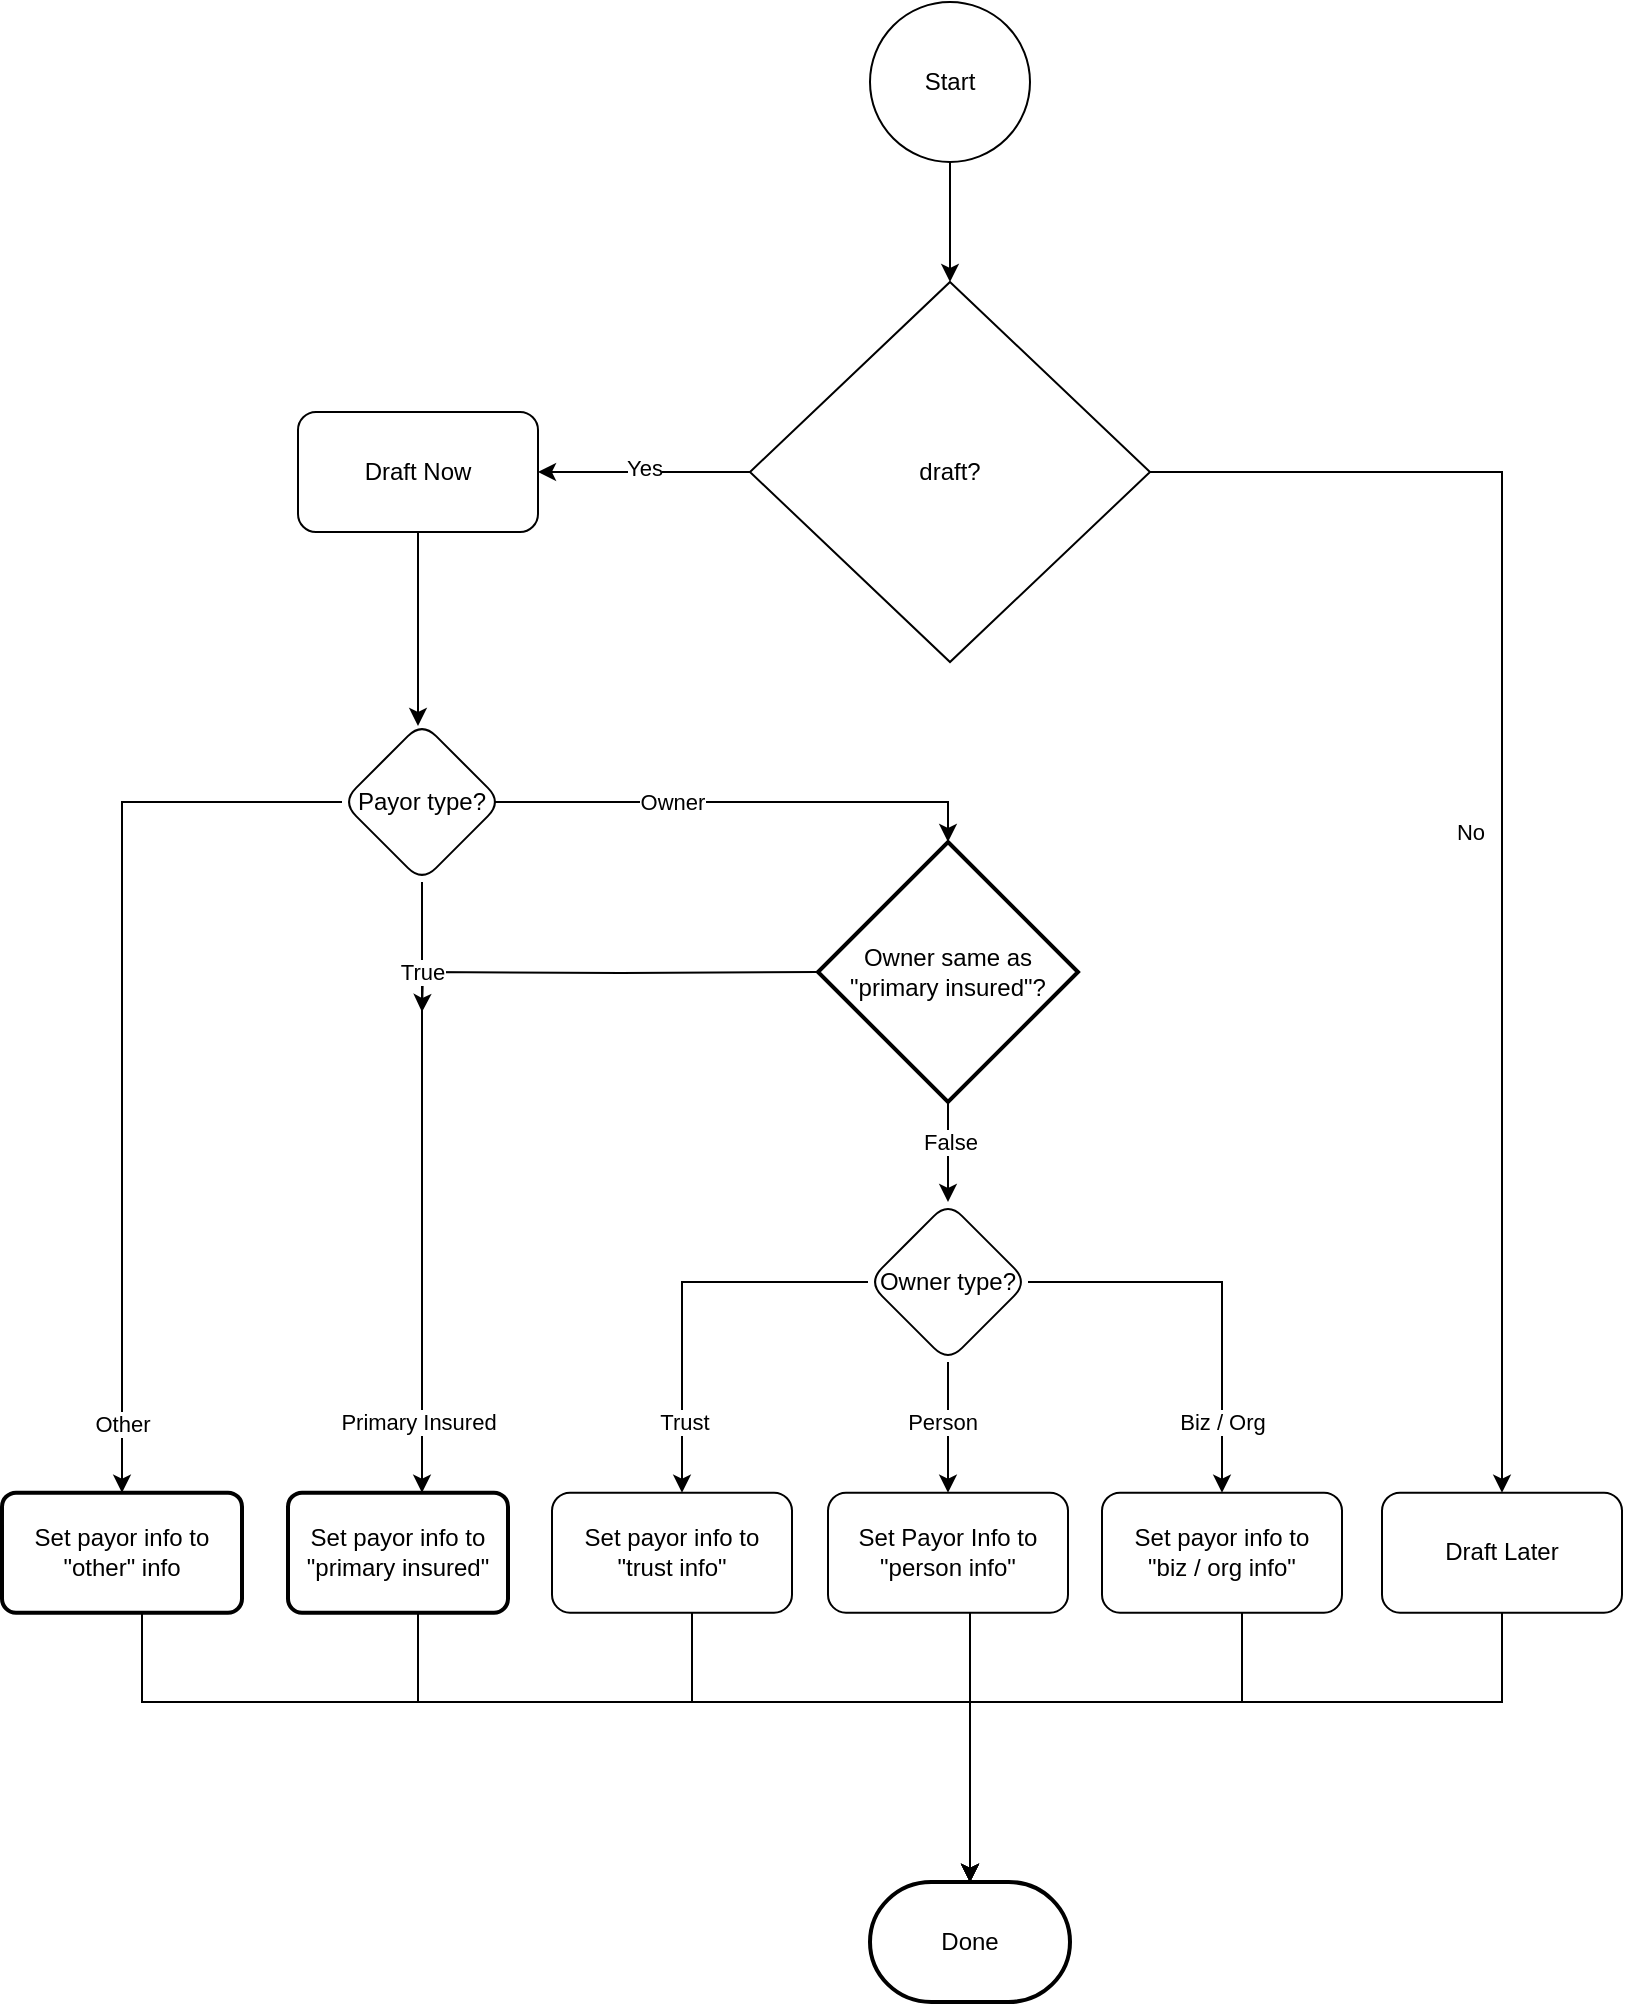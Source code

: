 <mxGraphModel dx="2776" dy="3189" grid="1" gridSize="10" guides="1" tooltips="1" connect="1" arrows="1" fold="1" page="1" pageScale="1" pageWidth="827" pageHeight="1169" math="0" shadow="0"><root><mxCell id="WIyWlLk6GJQsqaUBKTNV-0"/><mxCell id="WIyWlLk6GJQsqaUBKTNV-1" parent="WIyWlLk6GJQsqaUBKTNV-0"/><mxCell id="TmT5XR9BnhYOcDT9IY_v-2" value="" style="edgeStyle=orthogonalEdgeStyle;rounded=0;orthogonalLoop=1;jettySize=auto;html=1;" parent="WIyWlLk6GJQsqaUBKTNV-1" source="TmT5XR9BnhYOcDT9IY_v-0" target="TmT5XR9BnhYOcDT9IY_v-1" edge="1"><mxGeometry relative="1" as="geometry"><Array as="points"><mxPoint x="-530" y="-1285"/><mxPoint x="-530" y="-1285"/></Array></mxGeometry></mxCell><mxCell id="TmT5XR9BnhYOcDT9IY_v-69" value="Yes&lt;div&gt;&lt;br&gt;&lt;/div&gt;" style="edgeLabel;html=1;align=center;verticalAlign=middle;resizable=0;points=[];" parent="TmT5XR9BnhYOcDT9IY_v-2" vertex="1" connectable="0"><mxGeometry x="0.084" y="5" relative="1" as="geometry"><mxPoint x="4" as="offset"/></mxGeometry></mxCell><mxCell id="TmT5XR9BnhYOcDT9IY_v-4" value="" style="edgeStyle=orthogonalEdgeStyle;rounded=0;orthogonalLoop=1;jettySize=auto;html=1;" parent="WIyWlLk6GJQsqaUBKTNV-1" source="TmT5XR9BnhYOcDT9IY_v-0" target="TmT5XR9BnhYOcDT9IY_v-3" edge="1"><mxGeometry relative="1" as="geometry"/></mxCell><mxCell id="TmT5XR9BnhYOcDT9IY_v-70" value="No" style="edgeLabel;html=1;align=center;verticalAlign=middle;resizable=0;points=[];" parent="TmT5XR9BnhYOcDT9IY_v-4" vertex="1" connectable="0"><mxGeometry x="0.054" y="-6" relative="1" as="geometry"><mxPoint x="-10" y="-6" as="offset"/></mxGeometry></mxCell><mxCell id="TmT5XR9BnhYOcDT9IY_v-0" value="draft?" style="rhombus;whiteSpace=wrap;html=1;" parent="WIyWlLk6GJQsqaUBKTNV-1" vertex="1"><mxGeometry x="-486" y="-1380" width="200" height="190" as="geometry"/></mxCell><mxCell id="TmT5XR9BnhYOcDT9IY_v-12" value="" style="edgeStyle=orthogonalEdgeStyle;rounded=0;orthogonalLoop=1;jettySize=auto;html=1;" parent="WIyWlLk6GJQsqaUBKTNV-1" source="TmT5XR9BnhYOcDT9IY_v-1" target="TmT5XR9BnhYOcDT9IY_v-11" edge="1"><mxGeometry relative="1" as="geometry"><Array as="points"><mxPoint x="-650" y="-1140"/></Array></mxGeometry></mxCell><mxCell id="TmT5XR9BnhYOcDT9IY_v-1" value="Draft Now" style="rounded=1;whiteSpace=wrap;html=1;" parent="WIyWlLk6GJQsqaUBKTNV-1" vertex="1"><mxGeometry x="-712" y="-1315" width="120" height="60" as="geometry"/></mxCell><mxCell id="TmT5XR9BnhYOcDT9IY_v-54" style="edgeStyle=orthogonalEdgeStyle;rounded=0;orthogonalLoop=1;jettySize=auto;html=1;entryX=0.5;entryY=0;entryDx=0;entryDy=0;entryPerimeter=0;" parent="WIyWlLk6GJQsqaUBKTNV-1" source="TmT5XR9BnhYOcDT9IY_v-3" target="TmT5XR9BnhYOcDT9IY_v-40" edge="1"><mxGeometry relative="1" as="geometry"><mxPoint x="-376" y="-480" as="targetPoint"/><Array as="points"><mxPoint x="-110" y="-670"/><mxPoint x="-376" y="-670"/><mxPoint x="-376" y="-610"/></Array></mxGeometry></mxCell><mxCell id="TmT5XR9BnhYOcDT9IY_v-3" value="Draft Later" style="rounded=1;whiteSpace=wrap;html=1;" parent="WIyWlLk6GJQsqaUBKTNV-1" vertex="1"><mxGeometry x="-170" y="-774.66" width="120" height="60" as="geometry"/></mxCell><mxCell id="TmT5XR9BnhYOcDT9IY_v-17" value="" style="edgeStyle=orthogonalEdgeStyle;rounded=0;orthogonalLoop=1;jettySize=auto;html=1;" parent="WIyWlLk6GJQsqaUBKTNV-1" source="TmT5XR9BnhYOcDT9IY_v-11" target="TmT5XR9BnhYOcDT9IY_v-23" edge="1"><mxGeometry relative="1" as="geometry"><mxPoint x="-650" y="-980" as="targetPoint"/><Array as="points"><mxPoint x="-650" y="-950"/><mxPoint x="-650" y="-950"/></Array></mxGeometry></mxCell><mxCell id="TmT5XR9BnhYOcDT9IY_v-18" value="Primary Insured" style="edgeLabel;html=1;align=center;verticalAlign=middle;resizable=0;points=[];" parent="TmT5XR9BnhYOcDT9IY_v-17" vertex="1" connectable="0"><mxGeometry x="-0.375" y="-1" relative="1" as="geometry"><mxPoint x="-1" y="174" as="offset"/></mxGeometry></mxCell><mxCell id="TmT5XR9BnhYOcDT9IY_v-20" value="" style="edgeStyle=orthogonalEdgeStyle;rounded=0;orthogonalLoop=1;jettySize=auto;html=1;" parent="WIyWlLk6GJQsqaUBKTNV-1" source="TmT5XR9BnhYOcDT9IY_v-11" target="TmT5XR9BnhYOcDT9IY_v-24" edge="1"><mxGeometry relative="1" as="geometry"><mxPoint x="-780.0" y="-1120" as="targetPoint"/></mxGeometry></mxCell><mxCell id="TmT5XR9BnhYOcDT9IY_v-21" value="Other" style="edgeLabel;html=1;align=center;verticalAlign=middle;resizable=0;points=[];" parent="TmT5XR9BnhYOcDT9IY_v-20" vertex="1" connectable="0"><mxGeometry x="-0.05" relative="1" as="geometry"><mxPoint y="204" as="offset"/></mxGeometry></mxCell><mxCell id="TmT5XR9BnhYOcDT9IY_v-27" value="" style="edgeStyle=orthogonalEdgeStyle;rounded=0;orthogonalLoop=1;jettySize=auto;html=1;entryX=0.5;entryY=0;entryDx=0;entryDy=0;entryPerimeter=0;" parent="WIyWlLk6GJQsqaUBKTNV-1" target="TmT5XR9BnhYOcDT9IY_v-63" edge="1"><mxGeometry relative="1" as="geometry"><mxPoint x="-644.077" y="-1120.003" as="sourcePoint"/><mxPoint x="-420.003" y="-1090.003" as="targetPoint"/><Array as="points"><mxPoint x="-387" y="-1120"/></Array></mxGeometry></mxCell><mxCell id="TmT5XR9BnhYOcDT9IY_v-28" value="Owner" style="edgeLabel;html=1;align=center;verticalAlign=middle;resizable=0;points=[];" parent="TmT5XR9BnhYOcDT9IY_v-27" vertex="1" connectable="0"><mxGeometry x="-0.279" relative="1" as="geometry"><mxPoint x="19" as="offset"/></mxGeometry></mxCell><mxCell id="TmT5XR9BnhYOcDT9IY_v-11" value="Payor type?" style="rhombus;whiteSpace=wrap;html=1;rounded=1;" parent="WIyWlLk6GJQsqaUBKTNV-1" vertex="1"><mxGeometry x="-690" y="-1160" width="80" height="80" as="geometry"/></mxCell><mxCell id="TmT5XR9BnhYOcDT9IY_v-23" value="Set payor info to &quot;primary insured&quot;" style="rounded=1;whiteSpace=wrap;html=1;absoluteArcSize=1;arcSize=14;strokeWidth=2;" parent="WIyWlLk6GJQsqaUBKTNV-1" vertex="1"><mxGeometry x="-717" y="-774.66" width="110" height="60" as="geometry"/></mxCell><mxCell id="TmT5XR9BnhYOcDT9IY_v-55" style="edgeStyle=orthogonalEdgeStyle;rounded=0;orthogonalLoop=1;jettySize=auto;html=1;" parent="WIyWlLk6GJQsqaUBKTNV-1" source="TmT5XR9BnhYOcDT9IY_v-24" target="TmT5XR9BnhYOcDT9IY_v-40" edge="1"><mxGeometry relative="1" as="geometry"><Array as="points"><mxPoint x="-790" y="-670"/><mxPoint x="-376" y="-670"/></Array></mxGeometry></mxCell><mxCell id="TmT5XR9BnhYOcDT9IY_v-24" value="Set payor info to &quot;other&quot; info" style="rounded=1;whiteSpace=wrap;html=1;absoluteArcSize=1;arcSize=14;strokeWidth=2;" parent="WIyWlLk6GJQsqaUBKTNV-1" vertex="1"><mxGeometry x="-860" y="-774.66" width="120" height="60" as="geometry"/></mxCell><mxCell id="TmT5XR9BnhYOcDT9IY_v-30" value="" style="edgeStyle=orthogonalEdgeStyle;rounded=0;orthogonalLoop=1;jettySize=auto;html=1;" parent="WIyWlLk6GJQsqaUBKTNV-1" source="TmT5XR9BnhYOcDT9IY_v-26" target="TmT5XR9BnhYOcDT9IY_v-29" edge="1"><mxGeometry relative="1" as="geometry"><Array as="points"><mxPoint x="-386" y="-840"/></Array></mxGeometry></mxCell><mxCell id="TmT5XR9BnhYOcDT9IY_v-31" value="Person" style="edgeLabel;html=1;align=center;verticalAlign=middle;resizable=0;points=[];" parent="TmT5XR9BnhYOcDT9IY_v-30" vertex="1" connectable="0"><mxGeometry x="-0.085" y="-3" relative="1" as="geometry"><mxPoint as="offset"/></mxGeometry></mxCell><mxCell id="TmT5XR9BnhYOcDT9IY_v-33" value="" style="edgeStyle=orthogonalEdgeStyle;rounded=0;orthogonalLoop=1;jettySize=auto;html=1;" parent="WIyWlLk6GJQsqaUBKTNV-1" source="TmT5XR9BnhYOcDT9IY_v-26" target="TmT5XR9BnhYOcDT9IY_v-32" edge="1"><mxGeometry relative="1" as="geometry"/></mxCell><mxCell id="TmT5XR9BnhYOcDT9IY_v-34" value="Biz / Org" style="edgeLabel;html=1;align=center;verticalAlign=middle;resizable=0;points=[];" parent="TmT5XR9BnhYOcDT9IY_v-33" vertex="1" connectable="0"><mxGeometry x="-0.144" relative="1" as="geometry"><mxPoint x="10" y="70" as="offset"/></mxGeometry></mxCell><mxCell id="TmT5XR9BnhYOcDT9IY_v-36" value="" style="edgeStyle=orthogonalEdgeStyle;rounded=0;orthogonalLoop=1;jettySize=auto;html=1;" parent="WIyWlLk6GJQsqaUBKTNV-1" source="TmT5XR9BnhYOcDT9IY_v-26" target="TmT5XR9BnhYOcDT9IY_v-35" edge="1"><mxGeometry relative="1" as="geometry"><Array as="points"><mxPoint x="-520" y="-880"/></Array></mxGeometry></mxCell><mxCell id="TmT5XR9BnhYOcDT9IY_v-37" value="Trust" style="edgeLabel;html=1;align=center;verticalAlign=middle;resizable=0;points=[];" parent="TmT5XR9BnhYOcDT9IY_v-36" vertex="1" connectable="0"><mxGeometry x="-0.156" y="1" relative="1" as="geometry"><mxPoint x="-9" y="69" as="offset"/></mxGeometry></mxCell><mxCell id="TmT5XR9BnhYOcDT9IY_v-26" value="Owner type?" style="rhombus;whiteSpace=wrap;html=1;rounded=1;" parent="WIyWlLk6GJQsqaUBKTNV-1" vertex="1"><mxGeometry x="-427" y="-920" width="80" height="80" as="geometry"/></mxCell><mxCell id="TmT5XR9BnhYOcDT9IY_v-29" value="Set Payor Info to &quot;person info&quot;" style="whiteSpace=wrap;html=1;rounded=1;" parent="WIyWlLk6GJQsqaUBKTNV-1" vertex="1"><mxGeometry x="-447" y="-774.66" width="120" height="60" as="geometry"/></mxCell><mxCell id="TmT5XR9BnhYOcDT9IY_v-32" value="Set payor info to &lt;br&gt;&quot;biz / org info&quot;" style="whiteSpace=wrap;html=1;rounded=1;" parent="WIyWlLk6GJQsqaUBKTNV-1" vertex="1"><mxGeometry x="-310" y="-774.66" width="120" height="60" as="geometry"/></mxCell><mxCell id="TmT5XR9BnhYOcDT9IY_v-35" value="Set payor info to &quot;trust info&quot;" style="whiteSpace=wrap;html=1;rounded=1;" parent="WIyWlLk6GJQsqaUBKTNV-1" vertex="1"><mxGeometry x="-585" y="-774.66" width="120" height="60" as="geometry"/></mxCell><mxCell id="TmT5XR9BnhYOcDT9IY_v-40" value="Done" style="strokeWidth=2;html=1;shape=mxgraph.flowchart.terminator;whiteSpace=wrap;" parent="WIyWlLk6GJQsqaUBKTNV-1" vertex="1"><mxGeometry x="-426" y="-580" width="100" height="60" as="geometry"/></mxCell><mxCell id="TmT5XR9BnhYOcDT9IY_v-60" value="" style="edgeStyle=orthogonalEdgeStyle;rounded=0;orthogonalLoop=1;jettySize=auto;html=1;" parent="WIyWlLk6GJQsqaUBKTNV-1" source="TmT5XR9BnhYOcDT9IY_v-42" target="TmT5XR9BnhYOcDT9IY_v-0" edge="1"><mxGeometry relative="1" as="geometry"/></mxCell><mxCell id="TmT5XR9BnhYOcDT9IY_v-42" value="Start" style="ellipse;whiteSpace=wrap;html=1;" parent="WIyWlLk6GJQsqaUBKTNV-1" vertex="1"><mxGeometry x="-426" y="-1520" width="80" height="80" as="geometry"/></mxCell><mxCell id="TmT5XR9BnhYOcDT9IY_v-56" style="edgeStyle=orthogonalEdgeStyle;rounded=0;orthogonalLoop=1;jettySize=auto;html=1;entryX=0.5;entryY=0;entryDx=0;entryDy=0;entryPerimeter=0;" parent="WIyWlLk6GJQsqaUBKTNV-1" source="TmT5XR9BnhYOcDT9IY_v-23" target="TmT5XR9BnhYOcDT9IY_v-40" edge="1"><mxGeometry relative="1" as="geometry"><Array as="points"><mxPoint x="-652" y="-670"/><mxPoint x="-376" y="-670"/></Array></mxGeometry></mxCell><mxCell id="TmT5XR9BnhYOcDT9IY_v-57" style="edgeStyle=orthogonalEdgeStyle;rounded=0;orthogonalLoop=1;jettySize=auto;html=1;entryX=0.5;entryY=0;entryDx=0;entryDy=0;entryPerimeter=0;" parent="WIyWlLk6GJQsqaUBKTNV-1" source="TmT5XR9BnhYOcDT9IY_v-35" target="TmT5XR9BnhYOcDT9IY_v-40" edge="1"><mxGeometry relative="1" as="geometry"><Array as="points"><mxPoint x="-515" y="-670"/><mxPoint x="-376" y="-670"/></Array></mxGeometry></mxCell><mxCell id="TmT5XR9BnhYOcDT9IY_v-58" style="edgeStyle=orthogonalEdgeStyle;rounded=0;orthogonalLoop=1;jettySize=auto;html=1;entryX=0.5;entryY=0;entryDx=0;entryDy=0;entryPerimeter=0;" parent="WIyWlLk6GJQsqaUBKTNV-1" source="TmT5XR9BnhYOcDT9IY_v-29" target="TmT5XR9BnhYOcDT9IY_v-40" edge="1"><mxGeometry relative="1" as="geometry"><Array as="points"><mxPoint x="-370" y="-730"/><mxPoint x="-370" y="-730"/></Array></mxGeometry></mxCell><mxCell id="TmT5XR9BnhYOcDT9IY_v-59" style="edgeStyle=orthogonalEdgeStyle;rounded=0;orthogonalLoop=1;jettySize=auto;html=1;entryX=0.5;entryY=0;entryDx=0;entryDy=0;entryPerimeter=0;" parent="WIyWlLk6GJQsqaUBKTNV-1" source="TmT5XR9BnhYOcDT9IY_v-32" target="TmT5XR9BnhYOcDT9IY_v-40" edge="1"><mxGeometry relative="1" as="geometry"><Array as="points"><mxPoint x="-240" y="-670"/><mxPoint x="-376" y="-670"/></Array></mxGeometry></mxCell><mxCell id="TmT5XR9BnhYOcDT9IY_v-64" value="" style="edgeStyle=orthogonalEdgeStyle;rounded=0;orthogonalLoop=1;jettySize=auto;html=1;" parent="WIyWlLk6GJQsqaUBKTNV-1" source="TmT5XR9BnhYOcDT9IY_v-63" target="TmT5XR9BnhYOcDT9IY_v-26" edge="1"><mxGeometry relative="1" as="geometry"/></mxCell><mxCell id="TmT5XR9BnhYOcDT9IY_v-67" value="False" style="edgeLabel;html=1;align=center;verticalAlign=middle;resizable=0;points=[];" parent="TmT5XR9BnhYOcDT9IY_v-64" vertex="1" connectable="0"><mxGeometry x="0.358" y="1" relative="1" as="geometry"><mxPoint y="-14" as="offset"/></mxGeometry></mxCell><mxCell id="TmT5XR9BnhYOcDT9IY_v-65" style="edgeStyle=orthogonalEdgeStyle;rounded=0;orthogonalLoop=1;jettySize=auto;html=1;" parent="WIyWlLk6GJQsqaUBKTNV-1" edge="1"><mxGeometry relative="1" as="geometry"><mxPoint x="-650" y="-1015" as="targetPoint"/><mxPoint x="-452" y="-1035" as="sourcePoint"/></mxGeometry></mxCell><mxCell id="TmT5XR9BnhYOcDT9IY_v-66" value="True" style="edgeLabel;html=1;align=center;verticalAlign=middle;resizable=0;points=[];" parent="TmT5XR9BnhYOcDT9IY_v-65" vertex="1" connectable="0"><mxGeometry x="-0.031" y="3" relative="1" as="geometry"><mxPoint x="-93" y="-3" as="offset"/></mxGeometry></mxCell><mxCell id="TmT5XR9BnhYOcDT9IY_v-63" value="Owner same as &lt;br&gt;&quot;primary insured&quot;?" style="strokeWidth=2;html=1;shape=mxgraph.flowchart.decision;whiteSpace=wrap;" parent="WIyWlLk6GJQsqaUBKTNV-1" vertex="1"><mxGeometry x="-452" y="-1100" width="130" height="130" as="geometry"/></mxCell></root></mxGraphModel>